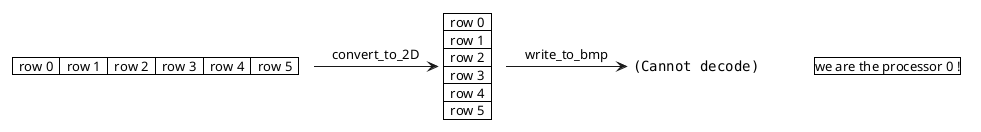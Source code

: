 @startuml

<style>
note {
    backgroundcolor white
    shadowing 0
    linecolor transparent
}
</style>
note as grid
    |  row 0  |
    |  row 1  |
    |  row 2  |
    |  row 3  |
    |  row 4  |
    |  row 5  |
end note

note as title
    |we are the processor 0 !|
end note
note as im
    <img:/home/darcy/Documents/parallelism/heastSeq/image.png>
end note

note as gridline
    |  row 0  |  row 1  |  row 2  |  row 3  |  row 4  |  row 5  |
end note

gridline -> grid: convert_to_2D
grid -> im: write_to_bmp
@enduml